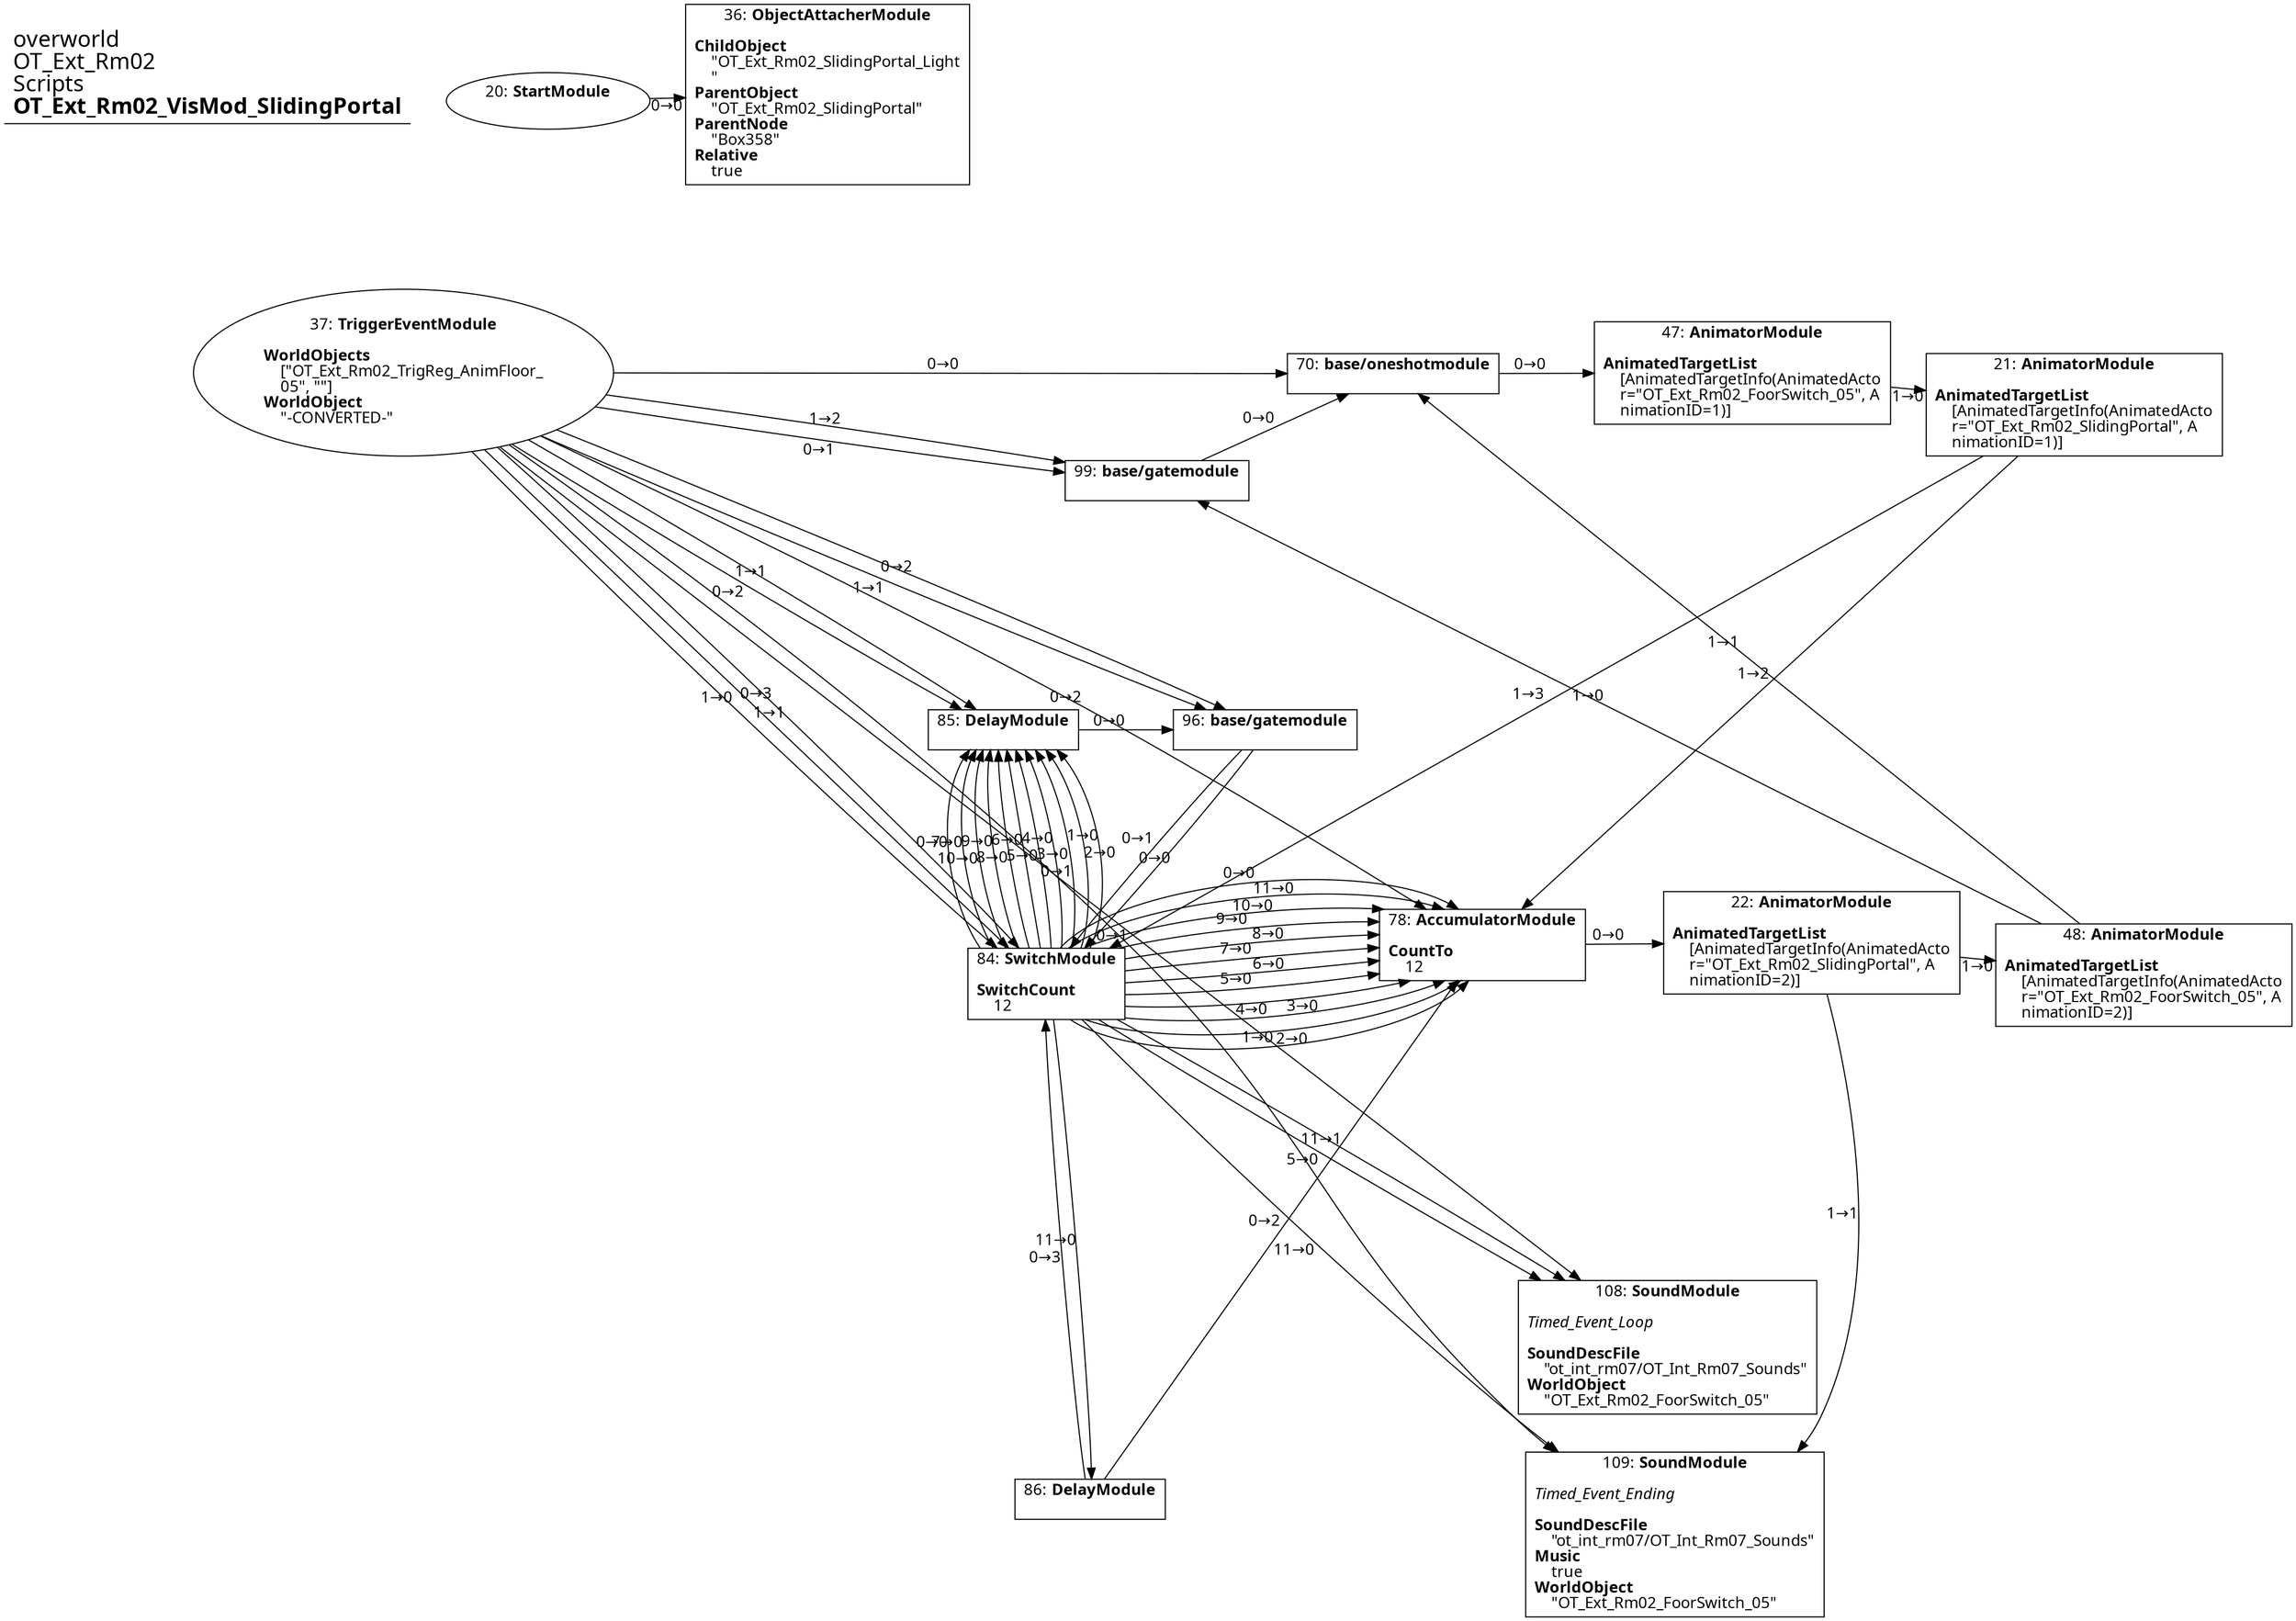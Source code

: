 digraph {
    layout = fdp;
    overlap = prism;
    sep = "+16";
    splines = spline;

    node [ shape = box ];

    graph [ fontname = "Segoe UI" ];
    node [ fontname = "Segoe UI" ];
    edge [ fontname = "Segoe UI" ];

    20 [ label = <20: <b>StartModule</b><br/><br/>> ];
    20 [ shape = oval ]
    20 [ pos = "-0.652,0.509!" ];
    20 -> 36 [ label = "0→0" ];

    21 [ label = <21: <b>AnimatorModule</b><br/><br/><b>AnimatedTargetList</b><br align="left"/>    [AnimatedTargetInfo(AnimatedActo<br align="left"/>    r=&quot;OT_Ext_Rm02_SlidingPortal&quot;, A<br align="left"/>    nimationID=1)]<br align="left"/>> ];
    21 [ pos = "0.68500006,0.25300002!" ];
    21 -> 84 [ label = "1→3" ];
    21 -> 78 [ label = "1→2" ];

    22 [ label = <22: <b>AnimatorModule</b><br/><br/><b>AnimatedTargetList</b><br align="left"/>    [AnimatedTargetInfo(AnimatedActo<br align="left"/>    r=&quot;OT_Ext_Rm02_SlidingPortal&quot;, A<br align="left"/>    nimationID=2)]<br align="left"/>> ];
    22 [ pos = "0.504,-0.193!" ];
    22 -> 48 [ label = "1→0" ];
    22 -> 109 [ label = "1→1" ];

    36 [ label = <36: <b>ObjectAttacherModule</b><br/><br/><b>ChildObject</b><br align="left"/>    &quot;OT_Ext_Rm02_SlidingPortal_Light<br align="left"/>    &quot;<br align="left"/><b>ParentObject</b><br align="left"/>    &quot;OT_Ext_Rm02_SlidingPortal&quot;<br align="left"/><b>ParentNode</b><br align="left"/>    &quot;Box358&quot;<br align="left"/><b>Relative</b><br align="left"/>    true<br align="left"/>> ];
    36 [ pos = "-0.37800002,0.509!" ];

    37 [ label = <37: <b>TriggerEventModule</b><br/><br/><b>WorldObjects</b><br align="left"/>    [&quot;OT_Ext_Rm02_TrigReg_AnimFloor_<br align="left"/>    05&quot;, &quot;&quot;]<br align="left"/><b>WorldObject</b><br align="left"/>    &quot;-CONVERTED-&quot;<br align="left"/>> ];
    37 [ shape = oval ]
    37 [ pos = "-0.66400003,0.277!" ];
    37 -> 70 [ label = "0→0" ];
    37 -> 96 [ label = "0→2" ];
    37 -> 84 [ label = "0→3" ];
    37 -> 78 [ label = "0→2" ];
    37 -> 96 [ label = "1→1" ];
    37 -> 85 [ label = "1→1" ];
    37 -> 85 [ label = "0→2" ];
    37 -> 84 [ label = "1→0" ];
    37 -> 84 [ label = "1→1" ];
    37 -> 99 [ label = "1→2" ];
    37 -> 99 [ label = "0→1" ];
    37 -> 109 [ label = "0→1" ];
    37 -> 108 [ label = "0→1" ];

    47 [ label = <47: <b>AnimatorModule</b><br/><br/><b>AnimatedTargetList</b><br align="left"/>    [AnimatedTargetInfo(AnimatedActo<br align="left"/>    r=&quot;OT_Ext_Rm02_FoorSwitch_05&quot;, A<br align="left"/>    nimationID=1)]<br align="left"/>> ];
    47 [ pos = "0.44500002,0.27600002!" ];
    47 -> 21 [ label = "1→0" ];

    48 [ label = <48: <b>AnimatorModule</b><br/><br/><b>AnimatedTargetList</b><br align="left"/>    [AnimatedTargetInfo(AnimatedActo<br align="left"/>    r=&quot;OT_Ext_Rm02_FoorSwitch_05&quot;, A<br align="left"/>    nimationID=2)]<br align="left"/>> ];
    48 [ pos = "0.74,-0.216!" ];
    48 -> 70 [ label = "1→1" ];
    48 -> 99 [ label = "1→0" ];

    70 [ label = <70: <b>base/oneshotmodule</b><br/><br/>> ];
    70 [ pos = "0.14400001,0.277!" ];
    70 -> 47 [ label = "0→0" ];

    78 [ label = <78: <b>AccumulatorModule</b><br/><br/><b>CountTo</b><br align="left"/>    12<br align="left"/>> ];
    78 [ pos = "0.22000001,-0.193!" ];
    78 -> 22 [ label = "0→0" ];

    84 [ label = <84: <b>SwitchModule</b><br/><br/><b>SwitchCount</b><br align="left"/>    12<br align="left"/>> ];
    84 [ pos = "-0.14400001,-0.22500001!" ];
    84 -> 78 [ label = "0→0" ];
    84 -> 78 [ label = "1→0" ];
    84 -> 78 [ label = "2→0" ];
    84 -> 78 [ label = "3→0" ];
    84 -> 78 [ label = "4→0" ];
    84 -> 78 [ label = "5→0" ];
    84 -> 78 [ label = "6→0" ];
    84 -> 78 [ label = "7→0" ];
    84 -> 85 [ label = "0→0" ];
    84 -> 85 [ label = "1→0" ];
    84 -> 85 [ label = "2→0" ];
    84 -> 85 [ label = "3→0" ];
    84 -> 85 [ label = "4→0" ];
    84 -> 85 [ label = "5→0" ];
    84 -> 85 [ label = "6→0" ];
    84 -> 85 [ label = "8→0" ];
    84 -> 78 [ label = "8→0" ];
    84 -> 78 [ label = "9→0" ];
    84 -> 85 [ label = "9→0" ];
    84 -> 85 [ label = "10→0" ];
    84 -> 78 [ label = "10→0" ];
    84 -> 86 [ label = "11→0" ];
    84 -> 109 [ label = "11→0" ];
    84 -> 108 [ label = "11→1" ];
    84 -> 78 [ label = "11→0" ];
    84 -> 85 [ label = "7→0" ];
    84 -> 108 [ label = "5→0" ];

    85 [ label = <85: <b>DelayModule</b><br/><br/>> ];
    85 [ pos = "-0.18,-0.016!" ];
    85 -> 96 [ label = "0→0" ];

    86 [ label = <86: <b>DelayModule</b><br/><br/>> ];
    86 [ pos = "-0.108,-0.64900005!" ];
    86 -> 84 [ label = "0→3" ];
    86 -> 78 [ label = "0→2" ];

    96 [ label = <96: <b>base/gatemodule</b><br/><br/>> ];
    96 [ pos = "0.036000002,-0.016!" ];
    96 -> 84 [ label = "0→0" ];
    96 -> 84 [ label = "0→1" ];

    99 [ label = <99: <b>base/gatemodule</b><br/><br/>> ];
    99 [ pos = "-0.054,0.18900001!" ];
    99 -> 70 [ label = "0→0" ];

    108 [ label = <108: <b>SoundModule</b><br/><br/><i>Timed_Event_Loop<br align="left"/></i><br align="left"/><b>SoundDescFile</b><br align="left"/>    &quot;ot_int_rm07/OT_Int_Rm07_Sounds&quot;<br align="left"/><b>WorldObject</b><br align="left"/>    &quot;OT_Ext_Rm02_FoorSwitch_05&quot;<br align="left"/>> ];
    108 [ pos = "0.36800003,-0.52400005!" ];

    109 [ label = <109: <b>SoundModule</b><br/><br/><i>Timed_Event_Ending<br align="left"/></i><br align="left"/><b>SoundDescFile</b><br align="left"/>    &quot;ot_int_rm07/OT_Int_Rm07_Sounds&quot;<br align="left"/><b>Music</b><br align="left"/>    true<br align="left"/><b>WorldObject</b><br align="left"/>    &quot;OT_Ext_Rm02_FoorSwitch_05&quot;<br align="left"/>> ];
    109 [ pos = "0.372,-0.67800003!" ];

    title [ pos = "-0.665,0.51000005!" ];
    title [ shape = underline ];
    title [ label = <<font point-size="20">overworld<br align="left"/>OT_Ext_Rm02<br align="left"/>Scripts<br align="left"/><b>OT_Ext_Rm02_VisMod_SlidingPortal</b><br align="left"/></font>> ];
}
